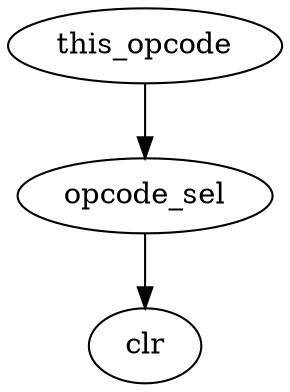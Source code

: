 strict digraph "" {
	opcode_sel	 [complexity=2,
		importance=0.0828631009675,
		rank=0.0414315504837];
	clr	 [complexity=0,
		importance=0.0361096921875,
		rank=0.0];
	opcode_sel -> clr;
	this_opcode	 [complexity=3,
		importance=1.3955690476,
		rank=0.465189682533];
	this_opcode -> opcode_sel;
}
